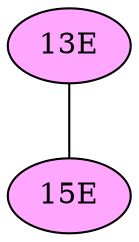 // The Round Table
graph {
	"13E" [fillcolor="#FFA6FF" style=radial]
	"15E" [fillcolor="#FFA6FF" style=radial]
	"13E" -- "15E" [penwidth=1]
}
